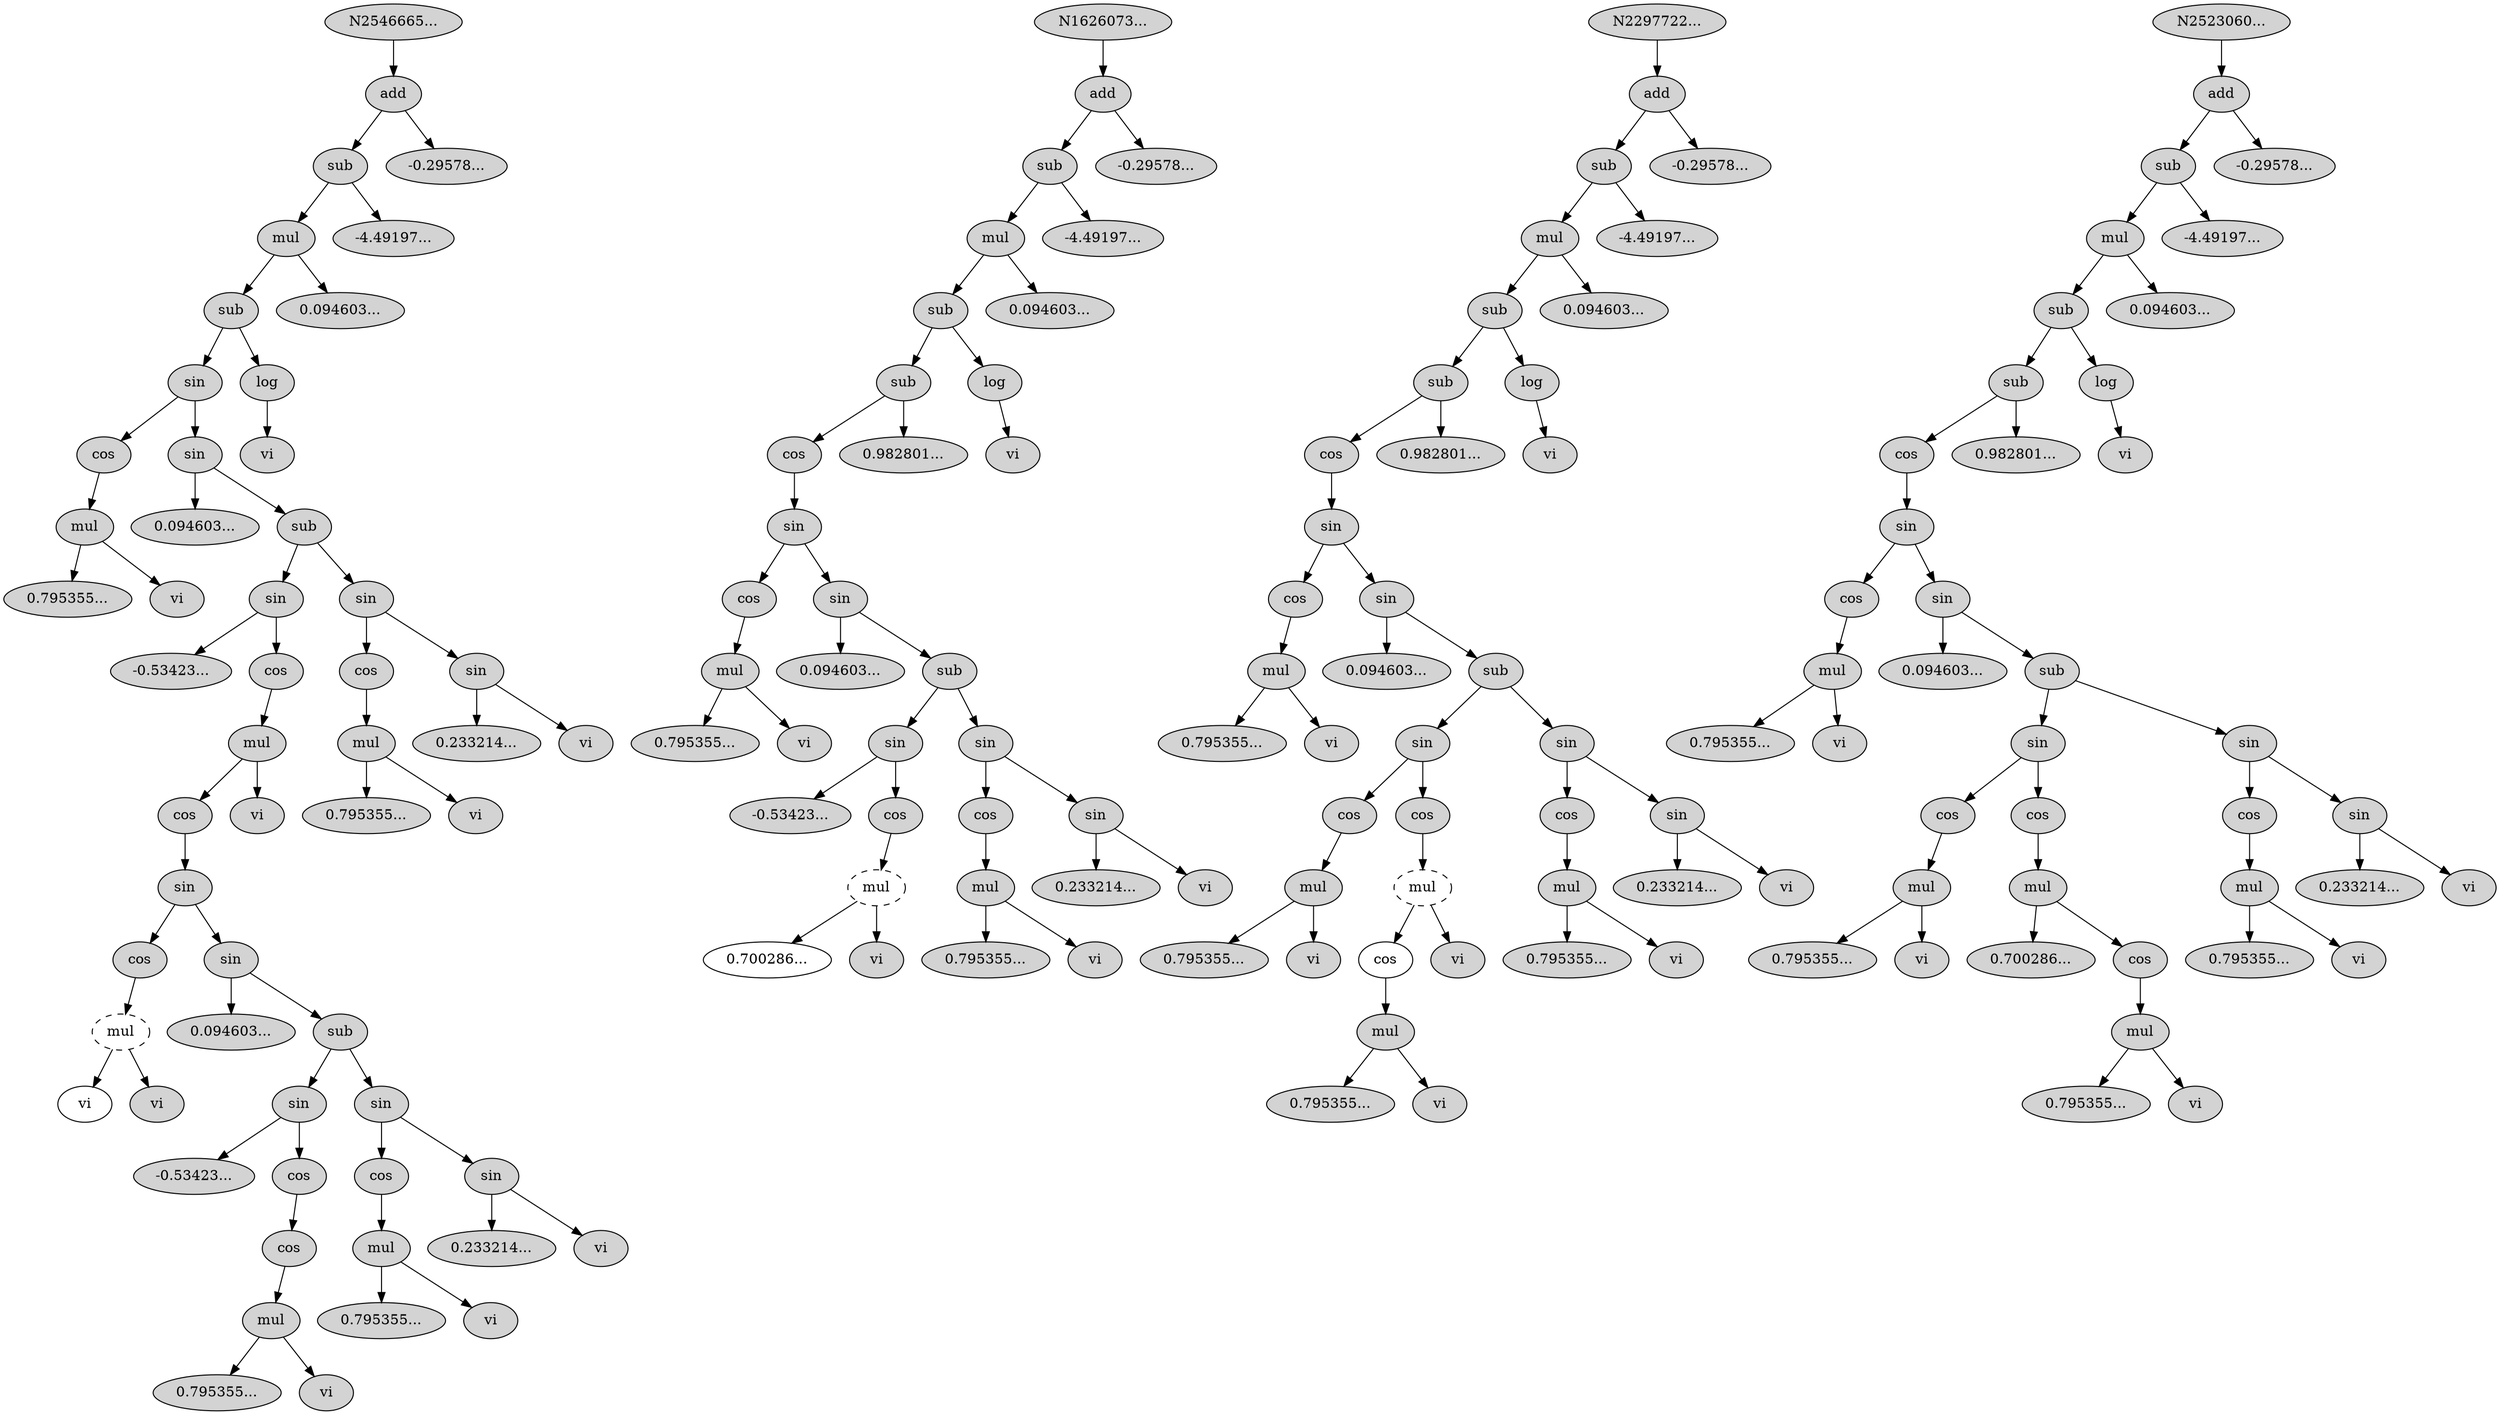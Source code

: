 digraph Population_11 {
N2546665[ style="filled"  label="N2546665..."];
N2546665 -> N2546666;
N2546666[ style="filled"  label="add"];
N2546666 -> N2546667;
N2546667[ style="filled"  label="sub"];
N2546667 -> N2546668;
N2546668[ style="filled"  label="mul"];
N2546668 -> N2546669;
N2546669[ style="filled"  label="sub"];
N2546669 -> N2546670;
N2546670[ style="filled"  label="sin"];
N2546670 -> N2546671;
N2546671[ style="filled"  label="cos"];
N2546671 -> N2546672;
N2546672[ style="filled"  label="mul"];
N2546672 -> N2546673;
N2546673[ style="filled"  label="0.795355..."];
N2546672 -> N2546674;
N2546674[ style="filled"  label="vi"];
N2546670 -> N2546675;
N2546675[ style="filled"  label="sin"];
N2546675 -> N2546676;
N2546676[ style="filled"  label="0.094603..."];
N2546675 -> N2546677;
N2546677[ style="filled"  label="sub"];
N2546677 -> N2546678;
N2546678[ style="filled"  label="sin"];
N2546678 -> N2546679;
N2546679[ style="filled"  label="-0.53423..."];
N2546678 -> N2546680;
N2546680[ style="filled"  label="cos"];
N2546680 -> N2546681;
N2546681[ style="filled"  label="mul"];
N2546681 -> N2546682;
N2546682[ style="filled"  label="cos"];
N2546682 -> N2546683;
N2546683[ style="filled"  label="sin"];
N2546683 -> N2546684;
N2546684[ style="filled"  label="cos"];
N2546684 -> N2546685;
N2546685[ style="dashed"  label="mul"];
N2546685 -> N2546660;
N2546660[ style="solid"  label="vi"];
N2546685 -> N2546687;
N2546687[ style="filled"  label="vi"];
N2546683 -> N2546688;
N2546688[ style="filled"  label="sin"];
N2546688 -> N2546689;
N2546689[ style="filled"  label="0.094603..."];
N2546688 -> N2546690;
N2546690[ style="filled"  label="sub"];
N2546690 -> N2546691;
N2546691[ style="filled"  label="sin"];
N2546691 -> N2546692;
N2546692[ style="filled"  label="-0.53423..."];
N2546691 -> N2546693;
N2546693[ style="filled"  label="cos"];
N2546693 -> N2546694;
N2546694[ style="filled"  label="cos"];
N2546694 -> N2546695;
N2546695[ style="filled"  label="mul"];
N2546695 -> N2546696;
N2546696[ style="filled"  label="0.795355..."];
N2546695 -> N2546697;
N2546697[ style="filled"  label="vi"];
N2546690 -> N2546698;
N2546698[ style="filled"  label="sin"];
N2546698 -> N2546699;
N2546699[ style="filled"  label="cos"];
N2546699 -> N2546700;
N2546700[ style="filled"  label="mul"];
N2546700 -> N2546701;
N2546701[ style="filled"  label="0.795355..."];
N2546700 -> N2546702;
N2546702[ style="filled"  label="vi"];
N2546698 -> N2546703;
N2546703[ style="filled"  label="sin"];
N2546703 -> N2546704;
N2546704[ style="filled"  label="0.233214..."];
N2546703 -> N2546705;
N2546705[ style="filled"  label="vi"];
N2546681 -> N2546706;
N2546706[ style="filled"  label="vi"];
N2546677 -> N2546707;
N2546707[ style="filled"  label="sin"];
N2546707 -> N2546708;
N2546708[ style="filled"  label="cos"];
N2546708 -> N2546709;
N2546709[ style="filled"  label="mul"];
N2546709 -> N2546710;
N2546710[ style="filled"  label="0.795355..."];
N2546709 -> N2546711;
N2546711[ style="filled"  label="vi"];
N2546707 -> N2546712;
N2546712[ style="filled"  label="sin"];
N2546712 -> N2546713;
N2546713[ style="filled"  label="0.233214..."];
N2546712 -> N2546714;
N2546714[ style="filled"  label="vi"];
N2546669 -> N2546715;
N2546715[ style="filled"  label="log"];
N2546715 -> N2546716;
N2546716[ style="filled"  label="vi"];
N2546668 -> N2546717;
N2546717[ style="filled"  label="0.094603..."];
N2546667 -> N2546718;
N2546718[ style="filled"  label="-4.49197..."];
N2546666 -> N2546719;
N2546719[ style="filled"  label="-0.29578..."];

N1626073[ style="filled"  label="N1626073..."];
N1626073 -> N1626074;
N1626074[ style="filled"  label="add"];
N1626074 -> N1626075;
N1626075[ style="filled"  label="sub"];
N1626075 -> N1626076;
N1626076[ style="filled"  label="mul"];
N1626076 -> N1626077;
N1626077[ style="filled"  label="sub"];
N1626077 -> N1626078;
N1626078[ style="filled"  label="sub"];
N1626078 -> N1626079;
N1626079[ style="filled"  label="cos"];
N1626079 -> N1626080;
N1626080[ style="filled"  label="sin"];
N1626080 -> N1626081;
N1626081[ style="filled"  label="cos"];
N1626081 -> N1626082;
N1626082[ style="filled"  label="mul"];
N1626082 -> N1626083;
N1626083[ style="filled"  label="0.795355..."];
N1626082 -> N1626084;
N1626084[ style="filled"  label="vi"];
N1626080 -> N1626085;
N1626085[ style="filled"  label="sin"];
N1626085 -> N1626086;
N1626086[ style="filled"  label="0.094603..."];
N1626085 -> N1626087;
N1626087[ style="filled"  label="sub"];
N1626087 -> N1626088;
N1626088[ style="filled"  label="sin"];
N1626088 -> N1626089;
N1626089[ style="filled"  label="-0.53423..."];
N1626088 -> N1626090;
N1626090[ style="filled"  label="cos"];
N1626090 -> N1626091;
N1626091[ style="dashed"  label="mul"];
N1626091 -> N1626071;
N1626071[ style="solid"  label="0.700286..."];
N1626091 -> N1626093;
N1626093[ style="filled"  label="vi"];
N1626087 -> N1626094;
N1626094[ style="filled"  label="sin"];
N1626094 -> N1626095;
N1626095[ style="filled"  label="cos"];
N1626095 -> N1626096;
N1626096[ style="filled"  label="mul"];
N1626096 -> N1626097;
N1626097[ style="filled"  label="0.795355..."];
N1626096 -> N1626098;
N1626098[ style="filled"  label="vi"];
N1626094 -> N1626099;
N1626099[ style="filled"  label="sin"];
N1626099 -> N1626100;
N1626100[ style="filled"  label="0.233214..."];
N1626099 -> N1626101;
N1626101[ style="filled"  label="vi"];
N1626078 -> N1626102;
N1626102[ style="filled"  label="0.982801..."];
N1626077 -> N1626103;
N1626103[ style="filled"  label="log"];
N1626103 -> N1626104;
N1626104[ style="filled"  label="vi"];
N1626076 -> N1626105;
N1626105[ style="filled"  label="0.094603..."];
N1626075 -> N1626106;
N1626106[ style="filled"  label="-4.49197..."];
N1626074 -> N1626107;
N1626107[ style="filled"  label="-0.29578..."];

N2297722[ style="filled"  label="N2297722..."];
N2297722 -> N2297723;
N2297723[ style="filled"  label="add"];
N2297723 -> N2297724;
N2297724[ style="filled"  label="sub"];
N2297724 -> N2297725;
N2297725[ style="filled"  label="mul"];
N2297725 -> N2297726;
N2297726[ style="filled"  label="sub"];
N2297726 -> N2297727;
N2297727[ style="filled"  label="sub"];
N2297727 -> N2297728;
N2297728[ style="filled"  label="cos"];
N2297728 -> N2297729;
N2297729[ style="filled"  label="sin"];
N2297729 -> N2297730;
N2297730[ style="filled"  label="cos"];
N2297730 -> N2297731;
N2297731[ style="filled"  label="mul"];
N2297731 -> N2297732;
N2297732[ style="filled"  label="0.795355..."];
N2297731 -> N2297733;
N2297733[ style="filled"  label="vi"];
N2297729 -> N2297734;
N2297734[ style="filled"  label="sin"];
N2297734 -> N2297735;
N2297735[ style="filled"  label="0.094603..."];
N2297734 -> N2297736;
N2297736[ style="filled"  label="sub"];
N2297736 -> N2297737;
N2297737[ style="filled"  label="sin"];
N2297737 -> N2297738;
N2297738[ style="filled"  label="cos"];
N2297738 -> N2297739;
N2297739[ style="filled"  label="mul"];
N2297739 -> N2297740;
N2297740[ style="filled"  label="0.795355..."];
N2297739 -> N2297741;
N2297741[ style="filled"  label="vi"];
N2297737 -> N2297742;
N2297742[ style="filled"  label="cos"];
N2297742 -> N2297743;
N2297743[ style="dashed"  label="mul"];
N2297743 -> N2297718;
N2297718[ style="solid"  label="cos"];
N2297718 -> N2297719;
N2297719[ style="filled"  label="mul"];
N2297719 -> N2297720;
N2297720[ style="filled"  label="0.795355..."];
N2297719 -> N2297721;
N2297721[ style="filled"  label="vi"];
N2297743 -> N2297745;
N2297745[ style="filled"  label="vi"];
N2297736 -> N2297746;
N2297746[ style="filled"  label="sin"];
N2297746 -> N2297747;
N2297747[ style="filled"  label="cos"];
N2297747 -> N2297748;
N2297748[ style="filled"  label="mul"];
N2297748 -> N2297749;
N2297749[ style="filled"  label="0.795355..."];
N2297748 -> N2297750;
N2297750[ style="filled"  label="vi"];
N2297746 -> N2297751;
N2297751[ style="filled"  label="sin"];
N2297751 -> N2297752;
N2297752[ style="filled"  label="0.233214..."];
N2297751 -> N2297753;
N2297753[ style="filled"  label="vi"];
N2297727 -> N2297754;
N2297754[ style="filled"  label="0.982801..."];
N2297726 -> N2297755;
N2297755[ style="filled"  label="log"];
N2297755 -> N2297756;
N2297756[ style="filled"  label="vi"];
N2297725 -> N2297757;
N2297757[ style="filled"  label="0.094603..."];
N2297724 -> N2297758;
N2297758[ style="filled"  label="-4.49197..."];
N2297723 -> N2297759;
N2297759[ style="filled"  label="-0.29578..."];

N2523060[ style="filled"  label="N2523060..."];
N2523060 -> N2523061;
N2523061[ style="filled"  label="add"];
N2523061 -> N2523062;
N2523062[ style="filled"  label="sub"];
N2523062 -> N2523063;
N2523063[ style="filled"  label="mul"];
N2523063 -> N2523064;
N2523064[ style="filled"  label="sub"];
N2523064 -> N2523065;
N2523065[ style="filled"  label="sub"];
N2523065 -> N2523066;
N2523066[ style="filled"  label="cos"];
N2523066 -> N2523067;
N2523067[ style="filled"  label="sin"];
N2523067 -> N2523068;
N2523068[ style="filled"  label="cos"];
N2523068 -> N2523069;
N2523069[ style="filled"  label="mul"];
N2523069 -> N2523070;
N2523070[ style="filled"  label="0.795355..."];
N2523069 -> N2523071;
N2523071[ style="filled"  label="vi"];
N2523067 -> N2523072;
N2523072[ style="filled"  label="sin"];
N2523072 -> N2523073;
N2523073[ style="filled"  label="0.094603..."];
N2523072 -> N2523074;
N2523074[ style="filled"  label="sub"];
N2523074 -> N2523075;
N2523075[ style="filled"  label="sin"];
N2523075 -> N2523076;
N2523076[ style="filled"  label="cos"];
N2523076 -> N2523077;
N2523077[ style="filled"  label="mul"];
N2523077 -> N2523078;
N2523078[ style="filled"  label="0.795355..."];
N2523077 -> N2523079;
N2523079[ style="filled"  label="vi"];
N2523075 -> N2523080;
N2523080[ style="filled"  label="cos"];
N2523080 -> N2523081;
N2523081[ style="filled"  label="mul"];
N2523081 -> N2523082;
N2523082[ style="filled"  label="0.700286..."];
N2523081 -> N2523083;
N2523083[ style="filled"  label="cos"];
N2523083 -> N2523084;
N2523084[ style="filled"  label="mul"];
N2523084 -> N2523085;
N2523085[ style="filled"  label="0.795355..."];
N2523084 -> N2523086;
N2523086[ style="filled"  label="vi"];
N2523074 -> N2523087;
N2523087[ style="filled"  label="sin"];
N2523087 -> N2523088;
N2523088[ style="filled"  label="cos"];
N2523088 -> N2523089;
N2523089[ style="filled"  label="mul"];
N2523089 -> N2523090;
N2523090[ style="filled"  label="0.795355..."];
N2523089 -> N2523091;
N2523091[ style="filled"  label="vi"];
N2523087 -> N2523092;
N2523092[ style="filled"  label="sin"];
N2523092 -> N2523093;
N2523093[ style="filled"  label="0.233214..."];
N2523092 -> N2523094;
N2523094[ style="filled"  label="vi"];
N2523065 -> N2523095;
N2523095[ style="filled"  label="0.982801..."];
N2523064 -> N2523096;
N2523096[ style="filled"  label="log"];
N2523096 -> N2523097;
N2523097[ style="filled"  label="vi"];
N2523063 -> N2523098;
N2523098[ style="filled"  label="0.094603..."];
N2523062 -> N2523099;
N2523099[ style="filled"  label="-4.49197..."];
N2523061 -> N2523100;
N2523100[ style="filled"  label="-0.29578..."];

}
